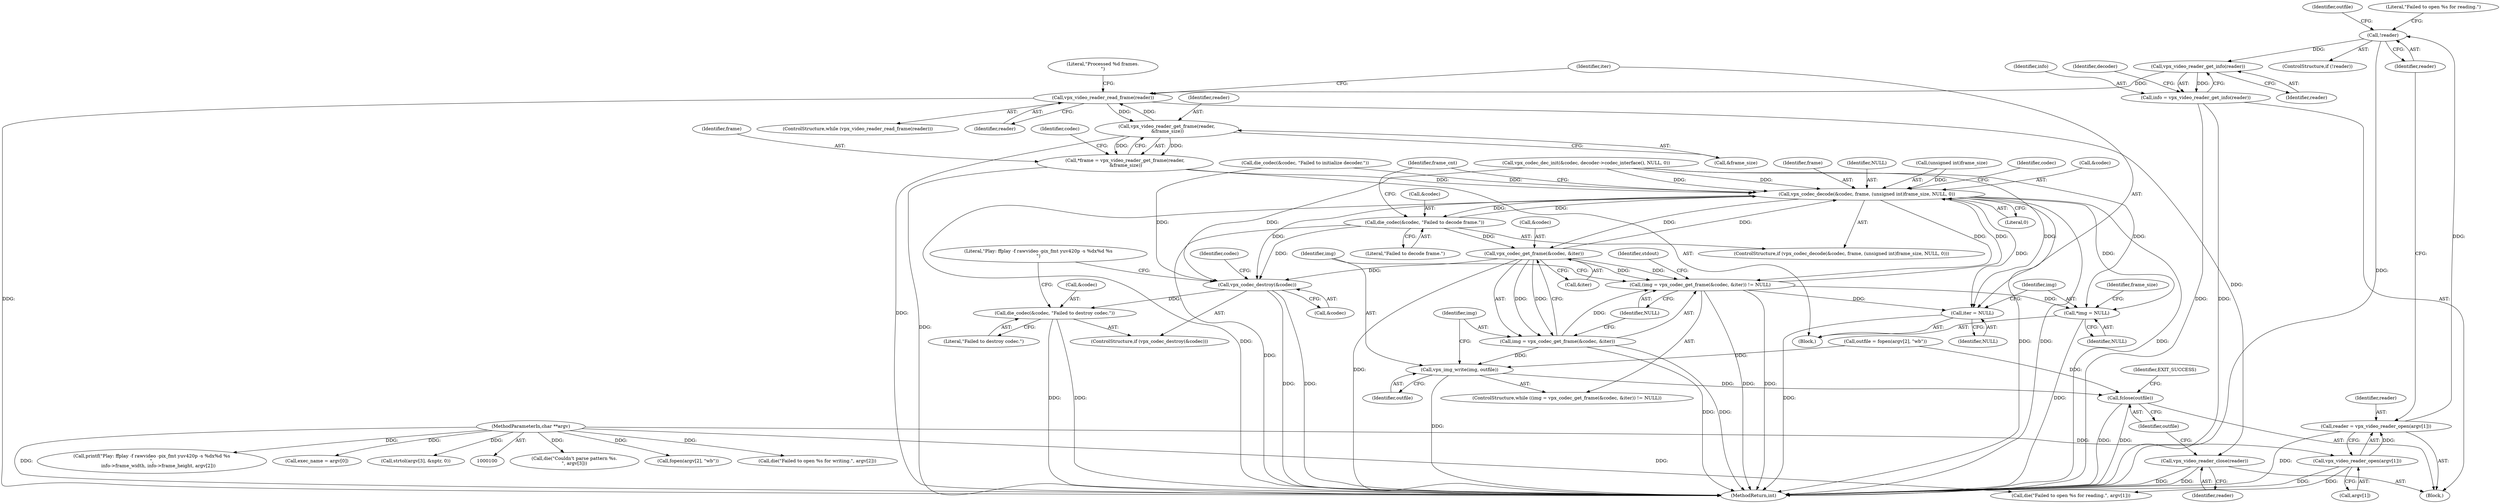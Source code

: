 digraph "0_Android_5a9753fca56f0eeb9f61e342b2fccffc364f9426_1@API" {
"1000159" [label="(Call,!reader)"];
"1000152" [label="(Call,reader = vpx_video_reader_open(argv[1]))"];
"1000154" [label="(Call,vpx_video_reader_open(argv[1]))"];
"1000102" [label="(MethodParameterIn,char **argv)"];
"1000226" [label="(Call,vpx_video_reader_get_info(reader))"];
"1000224" [label="(Call,info = vpx_video_reader_get_info(reader))"];
"1000255" [label="(Call,vpx_video_reader_read_frame(reader))"];
"1000274" [label="(Call,vpx_video_reader_get_frame(reader,\n &frame_size))"];
"1000272" [label="(Call,*frame = vpx_video_reader_get_frame(reader,\n &frame_size))"];
"1000279" [label="(Call,vpx_codec_decode(&codec, frame, (unsigned int)frame_size, NULL, 0))"];
"1000259" [label="(Call,iter = NULL)"];
"1000263" [label="(Call,*img = NULL)"];
"1000288" [label="(Call,die_codec(&codec, \"Failed to decode frame.\"))"];
"1000329" [label="(Call,vpx_codec_get_frame(&codec, &iter))"];
"1000326" [label="(Call,(img = vpx_codec_get_frame(&codec, &iter)) != NULL)"];
"1000327" [label="(Call,img = vpx_codec_get_frame(&codec, &iter))"];
"1000335" [label="(Call,vpx_img_write(img, outfile))"];
"1000369" [label="(Call,fclose(outfile))"];
"1000349" [label="(Call,vpx_codec_destroy(&codec))"];
"1000352" [label="(Call,die_codec(&codec, \"Failed to destroy codec.\"))"];
"1000367" [label="(Call,vpx_video_reader_close(reader))"];
"1000353" [label="(Call,&codec)"];
"1000334" [label="(Identifier,NULL)"];
"1000367" [label="(Call,vpx_video_reader_close(reader))"];
"1000219" [label="(Call,die(\"Couldn't parse pattern %s.\n\", argv[3]))"];
"1000335" [label="(Call,vpx_img_write(img, outfile))"];
"1000369" [label="(Call,fclose(outfile))"];
"1000255" [label="(Call,vpx_video_reader_read_frame(reader))"];
"1000291" [label="(Literal,\"Failed to decode frame.\")"];
"1000274" [label="(Call,vpx_video_reader_get_frame(reader,\n &frame_size))"];
"1000350" [label="(Call,&codec)"];
"1000170" [label="(Call,fopen(argv[2], \"wb\"))"];
"1000175" [label="(Call,die(\"Failed to open %s for writing.\", argv[2]))"];
"1000264" [label="(Identifier,img)"];
"1000158" [label="(ControlStructure,if (!reader))"];
"1000161" [label="(Call,die(\"Failed to open %s for reading.\", argv[1]))"];
"1000336" [label="(Identifier,img)"];
"1000254" [label="(ControlStructure,while (vpx_video_reader_read_frame(reader)))"];
"1000293" [label="(Identifier,frame_cnt)"];
"1000265" [label="(Identifier,NULL)"];
"1000169" [label="(Identifier,outfile)"];
"1000282" [label="(Identifier,frame)"];
"1000286" [label="(Identifier,NULL)"];
"1000160" [label="(Identifier,reader)"];
"1000325" [label="(ControlStructure,while ((img = vpx_codec_get_frame(&codec, &iter)) != NULL))"];
"1000268" [label="(Identifier,frame_size)"];
"1000349" [label="(Call,vpx_codec_destroy(&codec))"];
"1000244" [label="(Call,vpx_codec_dec_init(&codec, decoder->codec_interface(), NULL, 0))"];
"1000368" [label="(Identifier,reader)"];
"1000159" [label="(Call,!reader)"];
"1000162" [label="(Literal,\"Failed to open %s for reading.\")"];
"1000356" [label="(Call,printf(\"Play: ffplay -f rawvideo -pix_fmt yuv420p -s %dx%d %s\n\",\n         info->frame_width, info->frame_height, argv[2]))"];
"1000357" [label="(Literal,\"Play: ffplay -f rawvideo -pix_fmt yuv420p -s %dx%d %s\n\")"];
"1000328" [label="(Identifier,img)"];
"1000283" [label="(Call,(unsigned int)frame_size)"];
"1000224" [label="(Call,info = vpx_video_reader_get_info(reader))"];
"1000263" [label="(Call,*img = NULL)"];
"1000288" [label="(Call,die_codec(&codec, \"Failed to decode frame.\"))"];
"1000273" [label="(Identifier,frame)"];
"1000103" [label="(Block,)"];
"1000281" [label="(Identifier,codec)"];
"1000256" [label="(Identifier,reader)"];
"1000290" [label="(Identifier,codec)"];
"1000326" [label="(Call,(img = vpx_codec_get_frame(&codec, &iter)) != NULL)"];
"1000276" [label="(Call,&frame_size)"];
"1000155" [label="(Call,argv[1])"];
"1000102" [label="(MethodParameterIn,char **argv)"];
"1000289" [label="(Call,&codec)"];
"1000346" [label="(Literal,\"Processed %d frames.\n\")"];
"1000226" [label="(Call,vpx_video_reader_get_info(reader))"];
"1000260" [label="(Identifier,iter)"];
"1000280" [label="(Call,&codec)"];
"1000141" [label="(Call,exec_name = argv[0])"];
"1000352" [label="(Call,die_codec(&codec, \"Failed to destroy codec.\"))"];
"1000287" [label="(Literal,0)"];
"1000168" [label="(Call,outfile = fopen(argv[2], \"wb\"))"];
"1000370" [label="(Identifier,outfile)"];
"1000354" [label="(Identifier,codec)"];
"1000355" [label="(Literal,\"Failed to destroy codec.\")"];
"1000373" [label="(MethodReturn,int)"];
"1000337" [label="(Identifier,outfile)"];
"1000332" [label="(Call,&iter)"];
"1000227" [label="(Identifier,reader)"];
"1000272" [label="(Call,*frame = vpx_video_reader_get_frame(reader,\n &frame_size))"];
"1000344" [label="(Identifier,stdout)"];
"1000329" [label="(Call,vpx_codec_get_frame(&codec, &iter))"];
"1000275" [label="(Identifier,reader)"];
"1000259" [label="(Call,iter = NULL)"];
"1000152" [label="(Call,reader = vpx_video_reader_open(argv[1]))"];
"1000327" [label="(Call,img = vpx_codec_get_frame(&codec, &iter))"];
"1000330" [label="(Call,&codec)"];
"1000225" [label="(Identifier,info)"];
"1000372" [label="(Identifier,EXIT_SUCCESS)"];
"1000348" [label="(ControlStructure,if (vpx_codec_destroy(&codec)))"];
"1000278" [label="(ControlStructure,if (vpx_codec_decode(&codec, frame, (unsigned int)frame_size, NULL, 0)))"];
"1000261" [label="(Identifier,NULL)"];
"1000154" [label="(Call,vpx_video_reader_open(argv[1]))"];
"1000257" [label="(Block,)"];
"1000250" [label="(Call,die_codec(&codec, \"Failed to initialize decoder.\"))"];
"1000182" [label="(Call,strtol(argv[3], &nptr, 0))"];
"1000279" [label="(Call,vpx_codec_decode(&codec, frame, (unsigned int)frame_size, NULL, 0))"];
"1000153" [label="(Identifier,reader)"];
"1000229" [label="(Identifier,decoder)"];
"1000159" -> "1000158"  [label="AST: "];
"1000159" -> "1000160"  [label="CFG: "];
"1000160" -> "1000159"  [label="AST: "];
"1000162" -> "1000159"  [label="CFG: "];
"1000169" -> "1000159"  [label="CFG: "];
"1000159" -> "1000373"  [label="DDG: "];
"1000152" -> "1000159"  [label="DDG: "];
"1000159" -> "1000226"  [label="DDG: "];
"1000152" -> "1000103"  [label="AST: "];
"1000152" -> "1000154"  [label="CFG: "];
"1000153" -> "1000152"  [label="AST: "];
"1000154" -> "1000152"  [label="AST: "];
"1000160" -> "1000152"  [label="CFG: "];
"1000152" -> "1000373"  [label="DDG: "];
"1000154" -> "1000152"  [label="DDG: "];
"1000154" -> "1000155"  [label="CFG: "];
"1000155" -> "1000154"  [label="AST: "];
"1000154" -> "1000373"  [label="DDG: "];
"1000102" -> "1000154"  [label="DDG: "];
"1000154" -> "1000161"  [label="DDG: "];
"1000102" -> "1000100"  [label="AST: "];
"1000102" -> "1000373"  [label="DDG: "];
"1000102" -> "1000141"  [label="DDG: "];
"1000102" -> "1000161"  [label="DDG: "];
"1000102" -> "1000170"  [label="DDG: "];
"1000102" -> "1000175"  [label="DDG: "];
"1000102" -> "1000182"  [label="DDG: "];
"1000102" -> "1000219"  [label="DDG: "];
"1000102" -> "1000356"  [label="DDG: "];
"1000226" -> "1000224"  [label="AST: "];
"1000226" -> "1000227"  [label="CFG: "];
"1000227" -> "1000226"  [label="AST: "];
"1000224" -> "1000226"  [label="CFG: "];
"1000226" -> "1000224"  [label="DDG: "];
"1000226" -> "1000255"  [label="DDG: "];
"1000224" -> "1000103"  [label="AST: "];
"1000225" -> "1000224"  [label="AST: "];
"1000229" -> "1000224"  [label="CFG: "];
"1000224" -> "1000373"  [label="DDG: "];
"1000224" -> "1000373"  [label="DDG: "];
"1000255" -> "1000254"  [label="AST: "];
"1000255" -> "1000256"  [label="CFG: "];
"1000256" -> "1000255"  [label="AST: "];
"1000260" -> "1000255"  [label="CFG: "];
"1000346" -> "1000255"  [label="CFG: "];
"1000255" -> "1000373"  [label="DDG: "];
"1000274" -> "1000255"  [label="DDG: "];
"1000255" -> "1000274"  [label="DDG: "];
"1000255" -> "1000367"  [label="DDG: "];
"1000274" -> "1000272"  [label="AST: "];
"1000274" -> "1000276"  [label="CFG: "];
"1000275" -> "1000274"  [label="AST: "];
"1000276" -> "1000274"  [label="AST: "];
"1000272" -> "1000274"  [label="CFG: "];
"1000274" -> "1000373"  [label="DDG: "];
"1000274" -> "1000272"  [label="DDG: "];
"1000274" -> "1000272"  [label="DDG: "];
"1000272" -> "1000257"  [label="AST: "];
"1000273" -> "1000272"  [label="AST: "];
"1000281" -> "1000272"  [label="CFG: "];
"1000272" -> "1000373"  [label="DDG: "];
"1000272" -> "1000279"  [label="DDG: "];
"1000279" -> "1000278"  [label="AST: "];
"1000279" -> "1000287"  [label="CFG: "];
"1000280" -> "1000279"  [label="AST: "];
"1000282" -> "1000279"  [label="AST: "];
"1000283" -> "1000279"  [label="AST: "];
"1000286" -> "1000279"  [label="AST: "];
"1000287" -> "1000279"  [label="AST: "];
"1000290" -> "1000279"  [label="CFG: "];
"1000293" -> "1000279"  [label="CFG: "];
"1000279" -> "1000373"  [label="DDG: "];
"1000279" -> "1000373"  [label="DDG: "];
"1000279" -> "1000373"  [label="DDG: "];
"1000279" -> "1000373"  [label="DDG: "];
"1000279" -> "1000259"  [label="DDG: "];
"1000279" -> "1000263"  [label="DDG: "];
"1000250" -> "1000279"  [label="DDG: "];
"1000288" -> "1000279"  [label="DDG: "];
"1000329" -> "1000279"  [label="DDG: "];
"1000244" -> "1000279"  [label="DDG: "];
"1000244" -> "1000279"  [label="DDG: "];
"1000283" -> "1000279"  [label="DDG: "];
"1000326" -> "1000279"  [label="DDG: "];
"1000279" -> "1000288"  [label="DDG: "];
"1000279" -> "1000329"  [label="DDG: "];
"1000279" -> "1000326"  [label="DDG: "];
"1000279" -> "1000349"  [label="DDG: "];
"1000259" -> "1000257"  [label="AST: "];
"1000259" -> "1000261"  [label="CFG: "];
"1000260" -> "1000259"  [label="AST: "];
"1000261" -> "1000259"  [label="AST: "];
"1000264" -> "1000259"  [label="CFG: "];
"1000259" -> "1000373"  [label="DDG: "];
"1000244" -> "1000259"  [label="DDG: "];
"1000326" -> "1000259"  [label="DDG: "];
"1000263" -> "1000257"  [label="AST: "];
"1000263" -> "1000265"  [label="CFG: "];
"1000264" -> "1000263"  [label="AST: "];
"1000265" -> "1000263"  [label="AST: "];
"1000268" -> "1000263"  [label="CFG: "];
"1000263" -> "1000373"  [label="DDG: "];
"1000244" -> "1000263"  [label="DDG: "];
"1000326" -> "1000263"  [label="DDG: "];
"1000288" -> "1000278"  [label="AST: "];
"1000288" -> "1000291"  [label="CFG: "];
"1000289" -> "1000288"  [label="AST: "];
"1000291" -> "1000288"  [label="AST: "];
"1000293" -> "1000288"  [label="CFG: "];
"1000288" -> "1000373"  [label="DDG: "];
"1000288" -> "1000329"  [label="DDG: "];
"1000288" -> "1000349"  [label="DDG: "];
"1000329" -> "1000327"  [label="AST: "];
"1000329" -> "1000332"  [label="CFG: "];
"1000330" -> "1000329"  [label="AST: "];
"1000332" -> "1000329"  [label="AST: "];
"1000327" -> "1000329"  [label="CFG: "];
"1000329" -> "1000373"  [label="DDG: "];
"1000329" -> "1000326"  [label="DDG: "];
"1000329" -> "1000326"  [label="DDG: "];
"1000329" -> "1000327"  [label="DDG: "];
"1000329" -> "1000327"  [label="DDG: "];
"1000329" -> "1000349"  [label="DDG: "];
"1000326" -> "1000325"  [label="AST: "];
"1000326" -> "1000334"  [label="CFG: "];
"1000327" -> "1000326"  [label="AST: "];
"1000334" -> "1000326"  [label="AST: "];
"1000336" -> "1000326"  [label="CFG: "];
"1000344" -> "1000326"  [label="CFG: "];
"1000326" -> "1000373"  [label="DDG: "];
"1000326" -> "1000373"  [label="DDG: "];
"1000327" -> "1000326"  [label="DDG: "];
"1000328" -> "1000327"  [label="AST: "];
"1000334" -> "1000327"  [label="CFG: "];
"1000327" -> "1000373"  [label="DDG: "];
"1000327" -> "1000373"  [label="DDG: "];
"1000327" -> "1000335"  [label="DDG: "];
"1000335" -> "1000325"  [label="AST: "];
"1000335" -> "1000337"  [label="CFG: "];
"1000336" -> "1000335"  [label="AST: "];
"1000337" -> "1000335"  [label="AST: "];
"1000328" -> "1000335"  [label="CFG: "];
"1000335" -> "1000373"  [label="DDG: "];
"1000168" -> "1000335"  [label="DDG: "];
"1000335" -> "1000369"  [label="DDG: "];
"1000369" -> "1000103"  [label="AST: "];
"1000369" -> "1000370"  [label="CFG: "];
"1000370" -> "1000369"  [label="AST: "];
"1000372" -> "1000369"  [label="CFG: "];
"1000369" -> "1000373"  [label="DDG: "];
"1000369" -> "1000373"  [label="DDG: "];
"1000168" -> "1000369"  [label="DDG: "];
"1000349" -> "1000348"  [label="AST: "];
"1000349" -> "1000350"  [label="CFG: "];
"1000350" -> "1000349"  [label="AST: "];
"1000354" -> "1000349"  [label="CFG: "];
"1000357" -> "1000349"  [label="CFG: "];
"1000349" -> "1000373"  [label="DDG: "];
"1000349" -> "1000373"  [label="DDG: "];
"1000250" -> "1000349"  [label="DDG: "];
"1000244" -> "1000349"  [label="DDG: "];
"1000349" -> "1000352"  [label="DDG: "];
"1000352" -> "1000348"  [label="AST: "];
"1000352" -> "1000355"  [label="CFG: "];
"1000353" -> "1000352"  [label="AST: "];
"1000355" -> "1000352"  [label="AST: "];
"1000357" -> "1000352"  [label="CFG: "];
"1000352" -> "1000373"  [label="DDG: "];
"1000352" -> "1000373"  [label="DDG: "];
"1000367" -> "1000103"  [label="AST: "];
"1000367" -> "1000368"  [label="CFG: "];
"1000368" -> "1000367"  [label="AST: "];
"1000370" -> "1000367"  [label="CFG: "];
"1000367" -> "1000373"  [label="DDG: "];
"1000367" -> "1000373"  [label="DDG: "];
}
